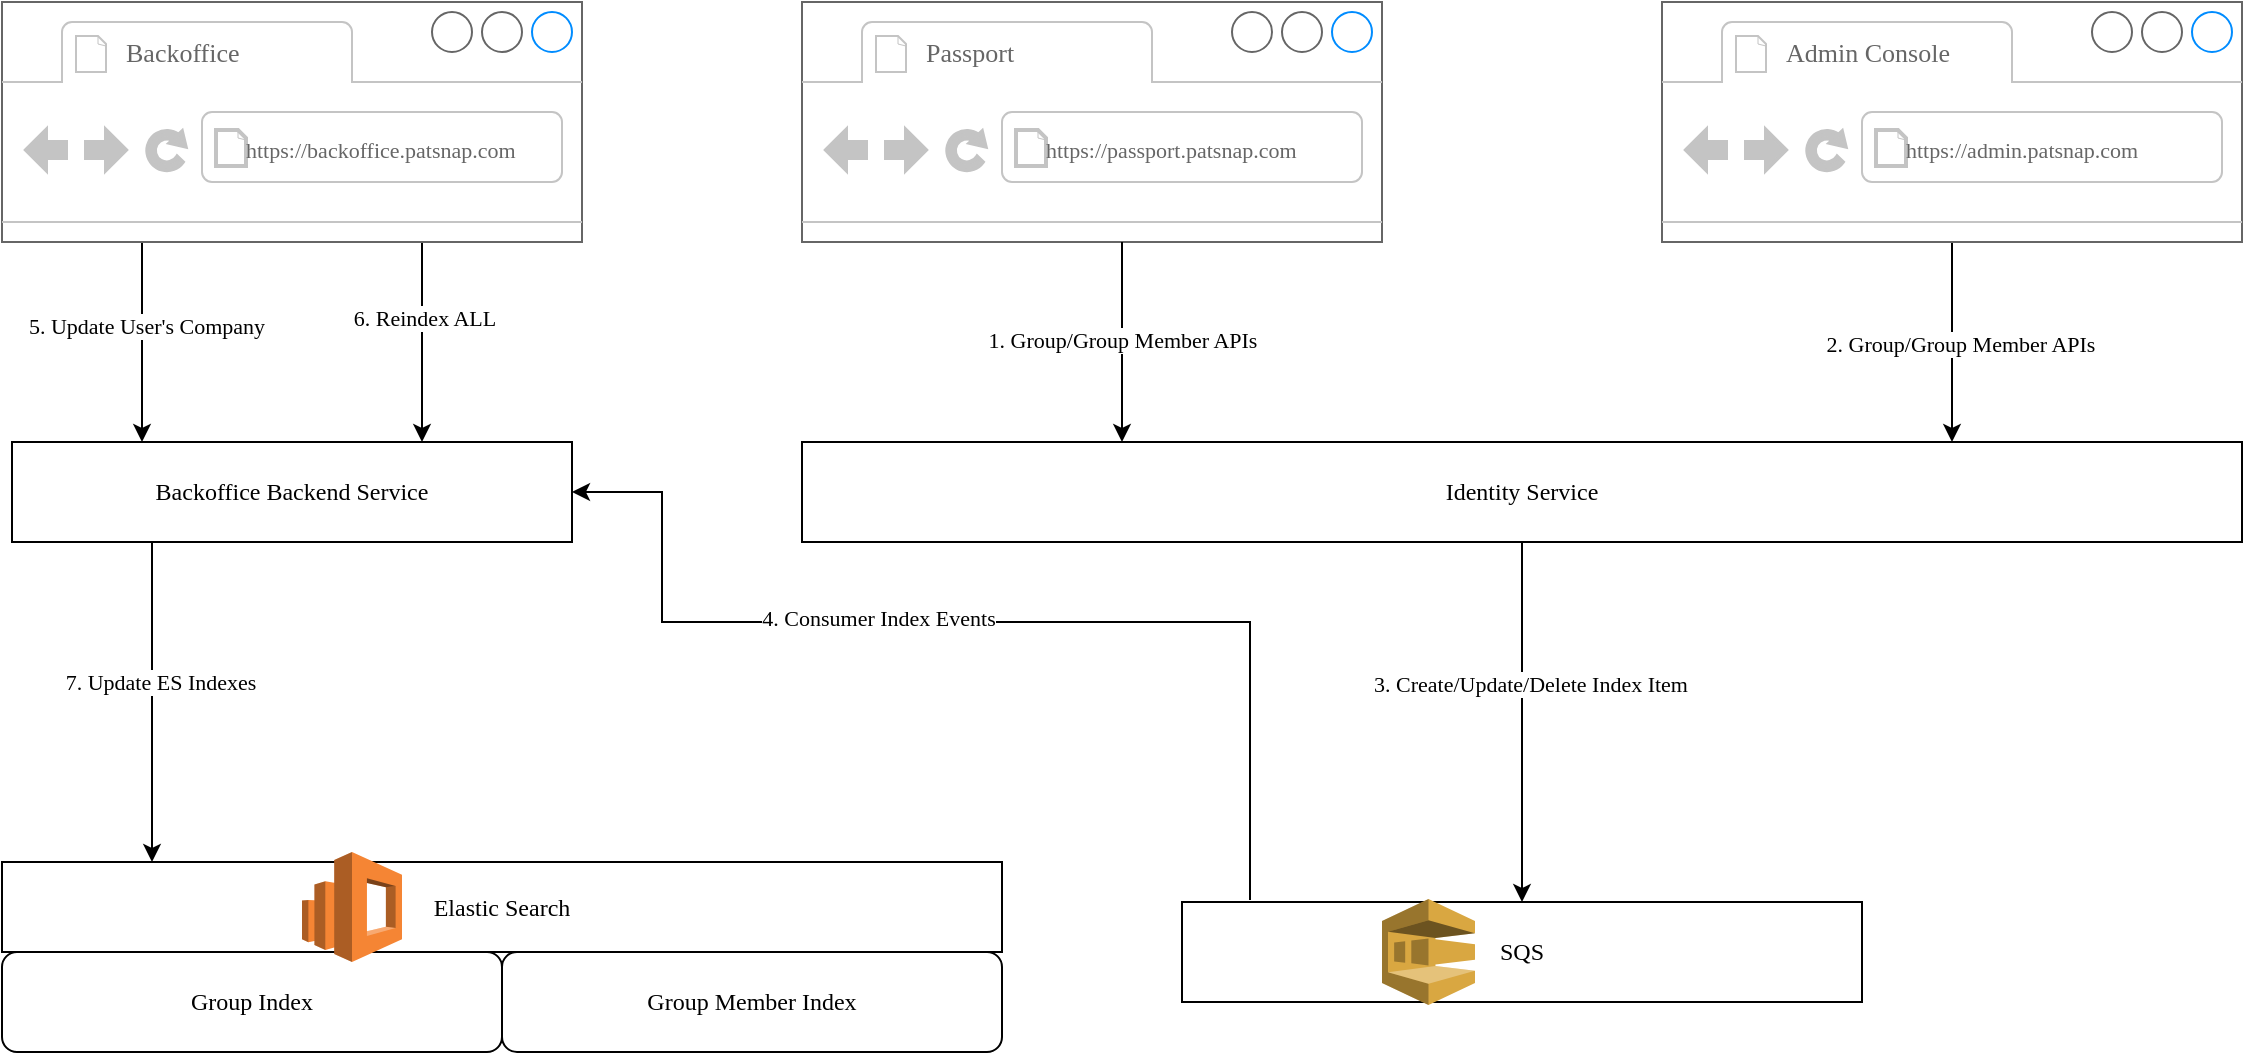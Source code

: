 <mxfile version="14.1.8" type="github">
  <diagram id="DcKS1gWii1AMZDfLGtgn" name="Page-1">
    <mxGraphModel dx="2253" dy="767" grid="1" gridSize="10" guides="1" tooltips="1" connect="1" arrows="1" fold="1" page="1" pageScale="1" pageWidth="827" pageHeight="1169" math="0" shadow="0">
      <root>
        <mxCell id="0" />
        <mxCell id="1" parent="0" />
        <mxCell id="yAAUwjmU2Erdggg3t-V5-15" style="edgeStyle=orthogonalEdgeStyle;rounded=0;sketch=0;orthogonalLoop=1;jettySize=auto;html=1;shadow=0;fontFamily=Comic Sans MS;" edge="1" parent="1" source="GiRHvkRfX_-VjHIujBZW-1" target="yAAUwjmU2Erdggg3t-V5-4">
          <mxGeometry relative="1" as="geometry">
            <Array as="points">
              <mxPoint x="70" y="690" />
              <mxPoint x="70" y="690" />
            </Array>
          </mxGeometry>
        </mxCell>
        <mxCell id="yAAUwjmU2Erdggg3t-V5-22" value="5. Update User&#39;s Company" style="edgeLabel;html=1;align=center;verticalAlign=middle;resizable=0;points=[];fontFamily=Comic Sans MS;" vertex="1" connectable="0" parent="yAAUwjmU2Erdggg3t-V5-15">
          <mxGeometry x="-0.16" y="2" relative="1" as="geometry">
            <mxPoint as="offset" />
          </mxGeometry>
        </mxCell>
        <mxCell id="yAAUwjmU2Erdggg3t-V5-23" style="edgeStyle=orthogonalEdgeStyle;rounded=0;sketch=0;orthogonalLoop=1;jettySize=auto;html=1;shadow=0;fontFamily=Comic Sans MS;" edge="1" parent="1" source="GiRHvkRfX_-VjHIujBZW-1" target="yAAUwjmU2Erdggg3t-V5-4">
          <mxGeometry relative="1" as="geometry">
            <Array as="points">
              <mxPoint x="210" y="660" />
              <mxPoint x="210" y="660" />
            </Array>
          </mxGeometry>
        </mxCell>
        <mxCell id="yAAUwjmU2Erdggg3t-V5-24" value="6. Reindex ALL" style="edgeLabel;html=1;align=center;verticalAlign=middle;resizable=0;points=[];fontFamily=Comic Sans MS;" vertex="1" connectable="0" parent="yAAUwjmU2Erdggg3t-V5-23">
          <mxGeometry x="-0.24" y="1" relative="1" as="geometry">
            <mxPoint as="offset" />
          </mxGeometry>
        </mxCell>
        <mxCell id="GiRHvkRfX_-VjHIujBZW-1" value="" style="strokeWidth=1;shadow=0;dashed=0;align=center;html=1;shape=mxgraph.mockup.containers.browserWindow;rSize=0;strokeColor=#666666;strokeColor2=#008cff;strokeColor3=#c4c4c4;mainText=,;recursiveResize=0;fontFamily=Comic Sans MS;" parent="1" vertex="1">
          <mxGeometry y="500" width="290" height="120" as="geometry" />
        </mxCell>
        <mxCell id="GiRHvkRfX_-VjHIujBZW-2" value="&lt;font style=&quot;font-size: 13px&quot;&gt;Backoffice&lt;/font&gt;" style="strokeWidth=1;shadow=0;dashed=0;align=center;html=1;shape=mxgraph.mockup.containers.anchor;fontSize=17;fontColor=#666666;align=left;fontFamily=Comic Sans MS;" parent="GiRHvkRfX_-VjHIujBZW-1" vertex="1">
          <mxGeometry x="60" y="12" width="110" height="26" as="geometry" />
        </mxCell>
        <mxCell id="GiRHvkRfX_-VjHIujBZW-3" value="&lt;font style=&quot;font-size: 11px&quot;&gt;https://backoffice.patsnap.com&lt;/font&gt;" style="strokeWidth=1;shadow=0;dashed=0;align=center;html=1;shape=mxgraph.mockup.containers.anchor;rSize=0;fontSize=17;fontColor=#666666;align=left;fontFamily=Comic Sans MS;" parent="GiRHvkRfX_-VjHIujBZW-1" vertex="1">
          <mxGeometry x="120" y="60" width="160" height="26" as="geometry" />
        </mxCell>
        <mxCell id="GiRHvkRfX_-VjHIujBZW-7" value="" style="strokeWidth=1;shadow=0;dashed=0;align=center;html=1;shape=mxgraph.mockup.containers.browserWindow;rSize=0;strokeColor=#666666;strokeColor2=#008cff;strokeColor3=#c4c4c4;mainText=,;recursiveResize=0;fontFamily=Comic Sans MS;" parent="1" vertex="1">
          <mxGeometry x="400" y="500" width="290" height="120" as="geometry" />
        </mxCell>
        <mxCell id="GiRHvkRfX_-VjHIujBZW-8" value="&lt;font style=&quot;font-size: 13px&quot;&gt;Passport&lt;/font&gt;" style="strokeWidth=1;shadow=0;dashed=0;align=center;html=1;shape=mxgraph.mockup.containers.anchor;fontSize=17;fontColor=#666666;align=left;fontFamily=Comic Sans MS;" parent="GiRHvkRfX_-VjHIujBZW-7" vertex="1">
          <mxGeometry x="60" y="12" width="110" height="26" as="geometry" />
        </mxCell>
        <mxCell id="GiRHvkRfX_-VjHIujBZW-9" value="&lt;font style=&quot;font-size: 11px&quot;&gt;https://passport.patsnap.com&lt;/font&gt;" style="strokeWidth=1;shadow=0;dashed=0;align=center;html=1;shape=mxgraph.mockup.containers.anchor;rSize=0;fontSize=17;fontColor=#666666;align=left;fontFamily=Comic Sans MS;" parent="GiRHvkRfX_-VjHIujBZW-7" vertex="1">
          <mxGeometry x="120" y="60" width="160" height="26" as="geometry" />
        </mxCell>
        <mxCell id="GiRHvkRfX_-VjHIujBZW-26" style="edgeStyle=orthogonalEdgeStyle;rounded=0;orthogonalLoop=1;jettySize=auto;html=1;fontFamily=Comic Sans MS;" parent="1" source="GiRHvkRfX_-VjHIujBZW-10" edge="1">
          <mxGeometry relative="1" as="geometry">
            <mxPoint x="975" y="720" as="targetPoint" />
          </mxGeometry>
        </mxCell>
        <mxCell id="yAAUwjmU2Erdggg3t-V5-8" value="2. Group/Group Member APIs" style="edgeLabel;html=1;align=center;verticalAlign=middle;resizable=0;points=[];fontFamily=Comic Sans MS;" vertex="1" connectable="0" parent="GiRHvkRfX_-VjHIujBZW-26">
          <mxGeometry x="0.02" y="3" relative="1" as="geometry">
            <mxPoint as="offset" />
          </mxGeometry>
        </mxCell>
        <mxCell id="GiRHvkRfX_-VjHIujBZW-10" value="" style="strokeWidth=1;shadow=0;dashed=0;align=center;html=1;shape=mxgraph.mockup.containers.browserWindow;rSize=0;strokeColor=#666666;strokeColor2=#008cff;strokeColor3=#c4c4c4;mainText=,;recursiveResize=0;fontFamily=Comic Sans MS;" parent="1" vertex="1">
          <mxGeometry x="830" y="500" width="290" height="120" as="geometry" />
        </mxCell>
        <mxCell id="GiRHvkRfX_-VjHIujBZW-11" value="&lt;span style=&quot;font-size: 13px&quot;&gt;Admin Console&lt;/span&gt;" style="strokeWidth=1;shadow=0;dashed=0;align=center;html=1;shape=mxgraph.mockup.containers.anchor;fontSize=17;fontColor=#666666;align=left;fontFamily=Comic Sans MS;" parent="GiRHvkRfX_-VjHIujBZW-10" vertex="1">
          <mxGeometry x="60" y="12" width="110" height="26" as="geometry" />
        </mxCell>
        <mxCell id="GiRHvkRfX_-VjHIujBZW-12" value="&lt;font style=&quot;font-size: 11px&quot;&gt;https://admin.patsnap.com&lt;/font&gt;" style="strokeWidth=1;shadow=0;dashed=0;align=center;html=1;shape=mxgraph.mockup.containers.anchor;rSize=0;fontSize=17;fontColor=#666666;align=left;fontFamily=Comic Sans MS;" parent="GiRHvkRfX_-VjHIujBZW-10" vertex="1">
          <mxGeometry x="120" y="60" width="160" height="26" as="geometry" />
        </mxCell>
        <mxCell id="yAAUwjmU2Erdggg3t-V5-12" style="edgeStyle=orthogonalEdgeStyle;rounded=0;orthogonalLoop=1;jettySize=auto;html=1;fontFamily=Comic Sans MS;" edge="1" parent="1" source="GiRHvkRfX_-VjHIujBZW-15" target="yAAUwjmU2Erdggg3t-V5-10">
          <mxGeometry relative="1" as="geometry" />
        </mxCell>
        <mxCell id="yAAUwjmU2Erdggg3t-V5-16" value="3. Create/Update/Delete Index Item" style="edgeLabel;html=1;align=center;verticalAlign=middle;resizable=0;points=[];fontFamily=Comic Sans MS;" vertex="1" connectable="0" parent="yAAUwjmU2Erdggg3t-V5-12">
          <mxGeometry x="-0.211" y="4" relative="1" as="geometry">
            <mxPoint as="offset" />
          </mxGeometry>
        </mxCell>
        <mxCell id="GiRHvkRfX_-VjHIujBZW-15" value="Identity Service" style="rounded=0;whiteSpace=wrap;html=1;fontFamily=Comic Sans MS;" parent="1" vertex="1">
          <mxGeometry x="400" y="720" width="720" height="50" as="geometry" />
        </mxCell>
        <mxCell id="GiRHvkRfX_-VjHIujBZW-19" value="Elastic Search" style="rounded=0;whiteSpace=wrap;html=1;fontFamily=Comic Sans MS;shadow=0;sketch=0;glass=0;" parent="1" vertex="1">
          <mxGeometry y="930" width="500" height="45" as="geometry" />
        </mxCell>
        <mxCell id="yAAUwjmU2Erdggg3t-V5-1" value="Group Index" style="rounded=1;whiteSpace=wrap;html=1;fontFamily=Comic Sans MS;" vertex="1" parent="1">
          <mxGeometry y="975" width="250" height="50" as="geometry" />
        </mxCell>
        <mxCell id="yAAUwjmU2Erdggg3t-V5-19" style="edgeStyle=orthogonalEdgeStyle;rounded=0;sketch=0;orthogonalLoop=1;jettySize=auto;html=1;exitX=0.25;exitY=1;exitDx=0;exitDy=0;shadow=0;fontFamily=Comic Sans MS;" edge="1" parent="1" source="yAAUwjmU2Erdggg3t-V5-4">
          <mxGeometry relative="1" as="geometry">
            <mxPoint x="75" y="930" as="targetPoint" />
          </mxGeometry>
        </mxCell>
        <mxCell id="yAAUwjmU2Erdggg3t-V5-21" value="7. Update ES Indexes" style="edgeLabel;html=1;align=center;verticalAlign=middle;resizable=0;points=[];fontFamily=Comic Sans MS;" vertex="1" connectable="0" parent="yAAUwjmU2Erdggg3t-V5-19">
          <mxGeometry x="-0.125" y="4" relative="1" as="geometry">
            <mxPoint as="offset" />
          </mxGeometry>
        </mxCell>
        <mxCell id="yAAUwjmU2Erdggg3t-V5-4" value="Backoffice Backend Service" style="rounded=0;whiteSpace=wrap;html=1;fontFamily=Comic Sans MS;" vertex="1" parent="1">
          <mxGeometry x="5" y="720" width="280" height="50" as="geometry" />
        </mxCell>
        <mxCell id="yAAUwjmU2Erdggg3t-V5-6" style="edgeStyle=orthogonalEdgeStyle;rounded=0;orthogonalLoop=1;jettySize=auto;html=1;fontFamily=Comic Sans MS;shadow=0;sketch=0;" edge="1" parent="1">
          <mxGeometry relative="1" as="geometry">
            <mxPoint x="560" y="620" as="sourcePoint" />
            <mxPoint x="560" y="720" as="targetPoint" />
          </mxGeometry>
        </mxCell>
        <mxCell id="yAAUwjmU2Erdggg3t-V5-7" value="1. Group/Group Member APIs" style="edgeLabel;html=1;align=center;verticalAlign=middle;resizable=0;points=[];fontFamily=Comic Sans MS;" vertex="1" connectable="0" parent="yAAUwjmU2Erdggg3t-V5-6">
          <mxGeometry x="-0.02" relative="1" as="geometry">
            <mxPoint as="offset" />
          </mxGeometry>
        </mxCell>
        <mxCell id="yAAUwjmU2Erdggg3t-V5-9" value="Group Member Index" style="rounded=1;whiteSpace=wrap;html=1;fontFamily=Comic Sans MS;" vertex="1" parent="1">
          <mxGeometry x="250" y="975" width="250" height="50" as="geometry" />
        </mxCell>
        <mxCell id="yAAUwjmU2Erdggg3t-V5-17" style="edgeStyle=orthogonalEdgeStyle;rounded=0;sketch=0;orthogonalLoop=1;jettySize=auto;html=1;exitX=0.1;exitY=-0.02;exitDx=0;exitDy=0;entryX=1;entryY=0.5;entryDx=0;entryDy=0;shadow=0;fontFamily=Comic Sans MS;exitPerimeter=0;" edge="1" parent="1" source="yAAUwjmU2Erdggg3t-V5-10" target="yAAUwjmU2Erdggg3t-V5-4">
          <mxGeometry relative="1" as="geometry">
            <Array as="points">
              <mxPoint x="624" y="810" />
              <mxPoint x="330" y="810" />
              <mxPoint x="330" y="745" />
            </Array>
          </mxGeometry>
        </mxCell>
        <mxCell id="yAAUwjmU2Erdggg3t-V5-18" value="4. Consumer Index Events" style="edgeLabel;html=1;align=center;verticalAlign=middle;resizable=0;points=[];fontFamily=Comic Sans MS;" vertex="1" connectable="0" parent="yAAUwjmU2Erdggg3t-V5-17">
          <mxGeometry x="0.197" y="-2" relative="1" as="geometry">
            <mxPoint as="offset" />
          </mxGeometry>
        </mxCell>
        <mxCell id="yAAUwjmU2Erdggg3t-V5-10" value="SQS" style="rounded=0;whiteSpace=wrap;html=1;fontFamily=Comic Sans MS;" vertex="1" parent="1">
          <mxGeometry x="590" y="950" width="340" height="50" as="geometry" />
        </mxCell>
        <mxCell id="yAAUwjmU2Erdggg3t-V5-13" value="" style="outlineConnect=0;dashed=0;verticalLabelPosition=bottom;verticalAlign=top;align=center;html=1;shape=mxgraph.aws3.elasticsearch_service;fillColor=#F58534;gradientColor=none;fontFamily=Comic Sans MS;" vertex="1" parent="1">
          <mxGeometry x="150" y="925" width="50" height="55" as="geometry" />
        </mxCell>
        <mxCell id="yAAUwjmU2Erdggg3t-V5-14" value="" style="outlineConnect=0;dashed=0;verticalLabelPosition=bottom;verticalAlign=top;align=center;html=1;shape=mxgraph.aws3.sqs;fillColor=#D9A741;gradientColor=none;fontFamily=Comic Sans MS;" vertex="1" parent="1">
          <mxGeometry x="690" y="948.5" width="46.5" height="53" as="geometry" />
        </mxCell>
      </root>
    </mxGraphModel>
  </diagram>
</mxfile>
